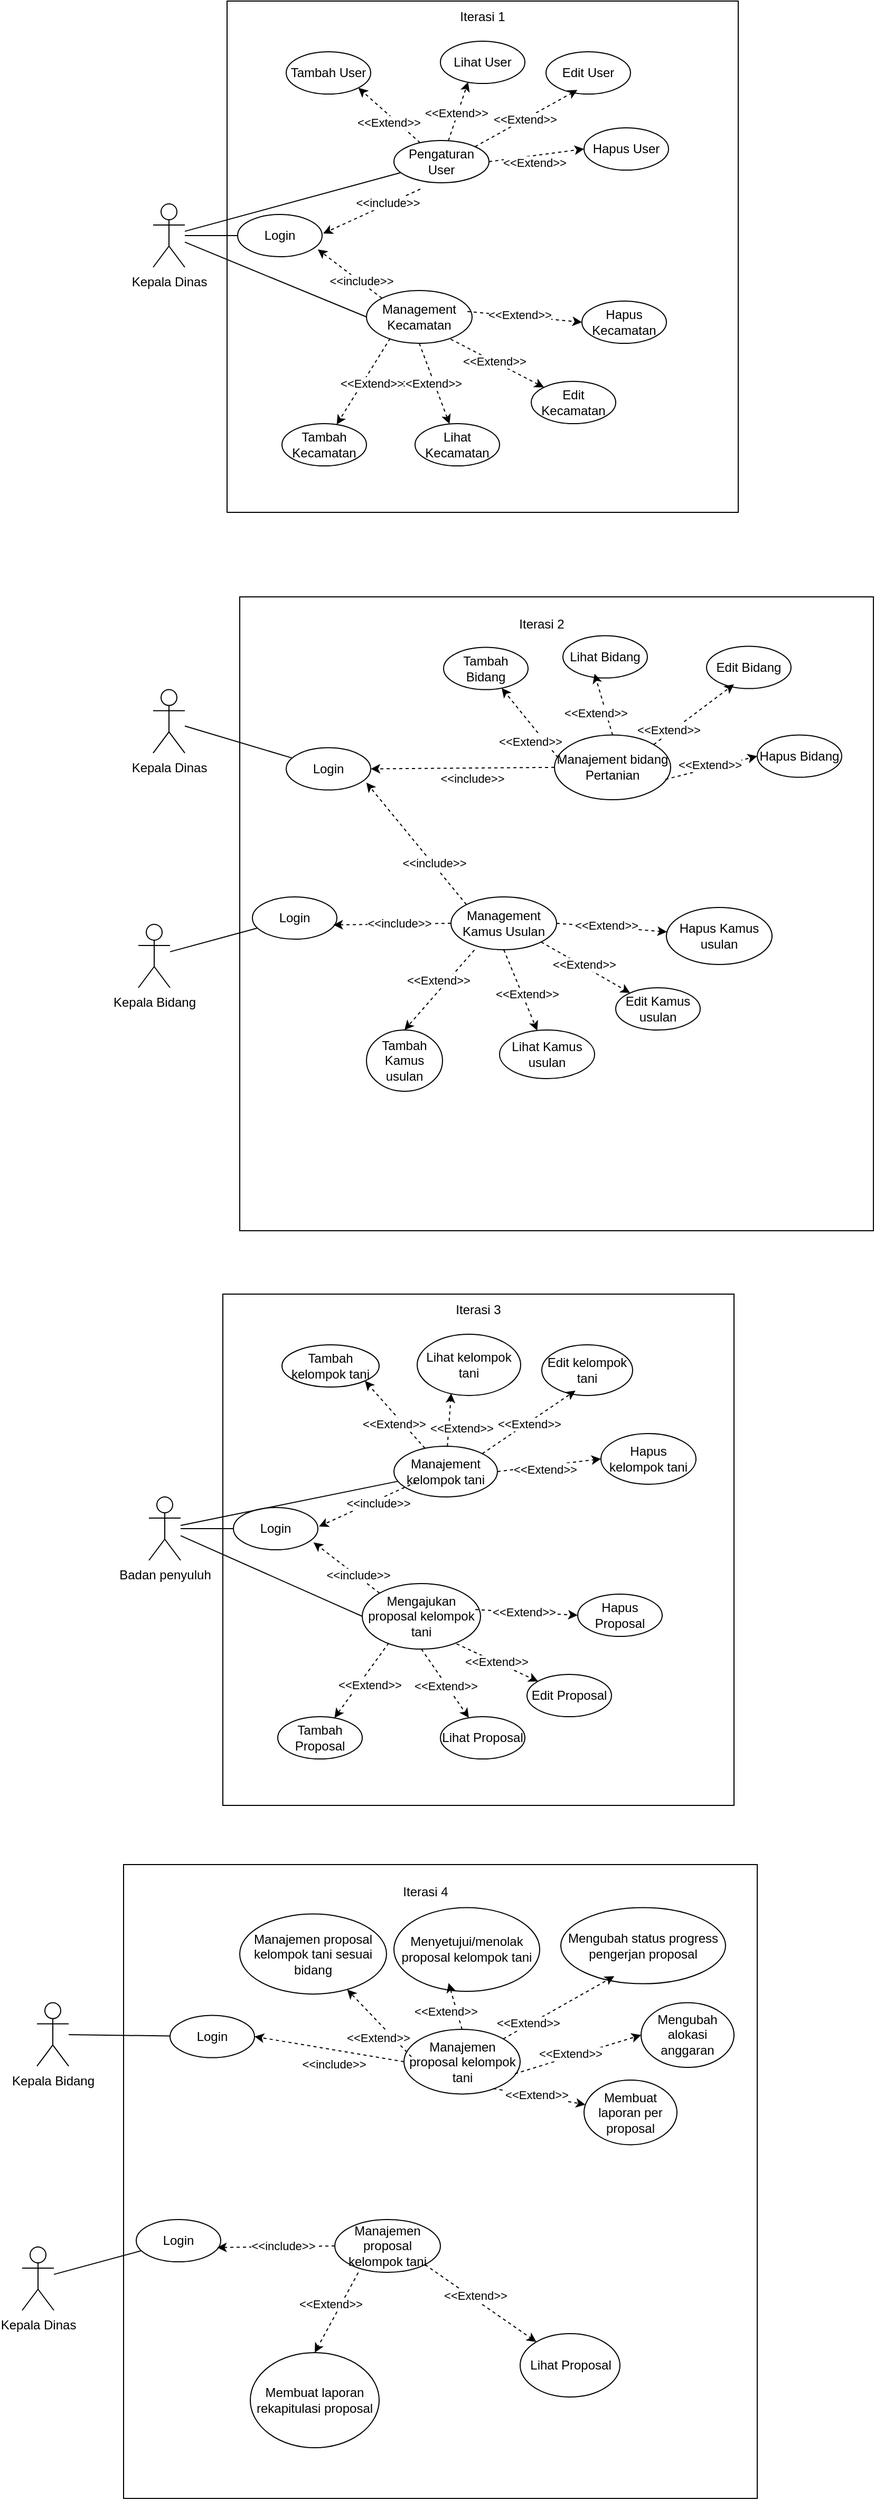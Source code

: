 <mxfile version="21.0.6" type="device"><diagram name="Page-1" id="YMLy_OdLXaZ6n__--rUv"><mxGraphModel dx="2497" dy="1767" grid="1" gridSize="12" guides="1" tooltips="1" connect="1" arrows="1" fold="1" page="0" pageScale="1" pageWidth="850" pageHeight="1100" math="0" shadow="0"><root><mxCell id="0"/><mxCell id="1" parent="0"/><mxCell id="N5Y1zyi54b3f4k9FTgib-1" value="Kepala Dinas" style="shape=umlActor;verticalLabelPosition=bottom;verticalAlign=top;html=1;outlineConnect=0;" parent="1" vertex="1"><mxGeometry x="110" y="180" width="30" height="60" as="geometry"/></mxCell><mxCell id="N5Y1zyi54b3f4k9FTgib-2" value="" style="whiteSpace=wrap;html=1;aspect=fixed;" parent="1" vertex="1"><mxGeometry x="180" y="-12" width="484" height="484" as="geometry"/></mxCell><mxCell id="N5Y1zyi54b3f4k9FTgib-3" value="Login" style="ellipse;whiteSpace=wrap;html=1;" parent="1" vertex="1"><mxGeometry x="190" y="190" width="80" height="40" as="geometry"/></mxCell><mxCell id="N5Y1zyi54b3f4k9FTgib-4" value="Pengaturan User" style="ellipse;whiteSpace=wrap;html=1;" parent="1" vertex="1"><mxGeometry x="338" y="120" width="90" height="40" as="geometry"/></mxCell><mxCell id="N5Y1zyi54b3f4k9FTgib-5" value="Management Kecamatan" style="ellipse;whiteSpace=wrap;html=1;" parent="1" vertex="1"><mxGeometry x="312" y="262" width="100" height="50" as="geometry"/></mxCell><mxCell id="N5Y1zyi54b3f4k9FTgib-6" value="Tambah User" style="ellipse;whiteSpace=wrap;html=1;" parent="1" vertex="1"><mxGeometry x="236" y="36" width="80" height="40" as="geometry"/></mxCell><mxCell id="N5Y1zyi54b3f4k9FTgib-7" value="Lihat User" style="ellipse;whiteSpace=wrap;html=1;" parent="1" vertex="1"><mxGeometry x="382" y="26" width="80" height="40" as="geometry"/></mxCell><mxCell id="N5Y1zyi54b3f4k9FTgib-8" value="Edit User" style="ellipse;whiteSpace=wrap;html=1;" parent="1" vertex="1"><mxGeometry x="482" y="36" width="80" height="40" as="geometry"/></mxCell><mxCell id="N5Y1zyi54b3f4k9FTgib-9" value="Hapus User" style="ellipse;whiteSpace=wrap;html=1;" parent="1" vertex="1"><mxGeometry x="518" y="108" width="80" height="40" as="geometry"/></mxCell><mxCell id="N5Y1zyi54b3f4k9FTgib-10" value="Tambah Kecamatan" style="ellipse;whiteSpace=wrap;html=1;" parent="1" vertex="1"><mxGeometry x="232" y="388" width="80" height="40" as="geometry"/></mxCell><mxCell id="N5Y1zyi54b3f4k9FTgib-11" value="Lihat Kecamatan" style="ellipse;whiteSpace=wrap;html=1;" parent="1" vertex="1"><mxGeometry x="358" y="388" width="80" height="40" as="geometry"/></mxCell><mxCell id="N5Y1zyi54b3f4k9FTgib-12" value="Edit Kecamatan" style="ellipse;whiteSpace=wrap;html=1;" parent="1" vertex="1"><mxGeometry x="468" y="348" width="80" height="40" as="geometry"/></mxCell><mxCell id="N5Y1zyi54b3f4k9FTgib-13" value="Hapus Kecamatan" style="ellipse;whiteSpace=wrap;html=1;" parent="1" vertex="1"><mxGeometry x="516" y="272" width="80" height="40" as="geometry"/></mxCell><mxCell id="N5Y1zyi54b3f4k9FTgib-16" value="" style="endArrow=none;html=1;rounded=0;" parent="1" source="N5Y1zyi54b3f4k9FTgib-1" target="N5Y1zyi54b3f4k9FTgib-3" edge="1"><mxGeometry width="50" height="50" relative="1" as="geometry"><mxPoint x="290" y="300" as="sourcePoint"/><mxPoint x="340" y="250" as="targetPoint"/></mxGeometry></mxCell><mxCell id="N5Y1zyi54b3f4k9FTgib-17" value="" style="endArrow=classic;dashed=1;html=1;strokeWidth=1;rounded=0;endFill=1;entryX=0.948;entryY=0.825;entryDx=0;entryDy=0;entryPerimeter=0;exitX=0;exitY=0;exitDx=0;exitDy=0;" parent="1" source="N5Y1zyi54b3f4k9FTgib-5" target="N5Y1zyi54b3f4k9FTgib-3" edge="1"><mxGeometry width="50" height="50" relative="1" as="geometry"><mxPoint x="690" y="150" as="sourcePoint"/><mxPoint x="740" y="100" as="targetPoint"/></mxGeometry></mxCell><mxCell id="N5Y1zyi54b3f4k9FTgib-30" value="&amp;lt;&amp;lt;include&amp;gt;&amp;gt;" style="edgeLabel;html=1;align=center;verticalAlign=middle;resizable=0;points=[];" parent="N5Y1zyi54b3f4k9FTgib-17" vertex="1" connectable="0"><mxGeometry x="-0.331" y="-1" relative="1" as="geometry"><mxPoint as="offset"/></mxGeometry></mxCell><mxCell id="N5Y1zyi54b3f4k9FTgib-34" value="" style="endArrow=classic;dashed=1;html=1;strokeWidth=1;rounded=0;endFill=1;exitX=0;exitY=1;exitDx=0;exitDy=0;" parent="1" edge="1"><mxGeometry width="50" height="50" relative="1" as="geometry"><mxPoint x="363" y="166" as="sourcePoint"/><mxPoint x="271" y="208" as="targetPoint"/></mxGeometry></mxCell><mxCell id="N5Y1zyi54b3f4k9FTgib-35" value="&amp;lt;&amp;lt;include&amp;gt;&amp;gt;" style="edgeLabel;html=1;align=center;verticalAlign=middle;resizable=0;points=[];" parent="N5Y1zyi54b3f4k9FTgib-34" vertex="1" connectable="0"><mxGeometry x="-0.331" y="-1" relative="1" as="geometry"><mxPoint as="offset"/></mxGeometry></mxCell><mxCell id="N5Y1zyi54b3f4k9FTgib-38" value="" style="endArrow=classic;dashed=1;html=1;strokeWidth=1;rounded=0;endFill=1;entryX=0;entryY=0.5;entryDx=0;entryDy=0;exitX=0.956;exitY=0.397;exitDx=0;exitDy=0;exitPerimeter=0;" parent="1" source="N5Y1zyi54b3f4k9FTgib-5" target="N5Y1zyi54b3f4k9FTgib-13" edge="1"><mxGeometry width="50" height="50" relative="1" as="geometry"><mxPoint x="516" y="291" as="sourcePoint"/><mxPoint x="612" y="234" as="targetPoint"/></mxGeometry></mxCell><mxCell id="N5Y1zyi54b3f4k9FTgib-39" value="&amp;lt;&amp;lt;Extend&amp;gt;&amp;gt;" style="edgeLabel;html=1;align=center;verticalAlign=middle;resizable=0;points=[];" parent="N5Y1zyi54b3f4k9FTgib-38" vertex="1" connectable="0"><mxGeometry x="-0.331" y="-1" relative="1" as="geometry"><mxPoint x="13" y="-1" as="offset"/></mxGeometry></mxCell><mxCell id="N5Y1zyi54b3f4k9FTgib-40" value="" style="endArrow=classic;dashed=1;html=1;strokeWidth=1;rounded=0;endFill=1;exitX=0.797;exitY=0.921;exitDx=0;exitDy=0;exitPerimeter=0;" parent="1" source="N5Y1zyi54b3f4k9FTgib-5" target="N5Y1zyi54b3f4k9FTgib-12" edge="1"><mxGeometry width="50" height="50" relative="1" as="geometry"><mxPoint x="480" y="348" as="sourcePoint"/><mxPoint x="424" y="299" as="targetPoint"/></mxGeometry></mxCell><mxCell id="N5Y1zyi54b3f4k9FTgib-41" value="&amp;lt;&amp;lt;Extend&amp;gt;&amp;gt;" style="edgeLabel;html=1;align=center;verticalAlign=middle;resizable=0;points=[];" parent="N5Y1zyi54b3f4k9FTgib-40" vertex="1" connectable="0"><mxGeometry x="-0.331" y="-1" relative="1" as="geometry"><mxPoint x="12" y="4" as="offset"/></mxGeometry></mxCell><mxCell id="N5Y1zyi54b3f4k9FTgib-42" value="" style="endArrow=classic;dashed=1;html=1;strokeWidth=1;rounded=0;endFill=1;exitX=0.5;exitY=1;exitDx=0;exitDy=0;" parent="1" source="N5Y1zyi54b3f4k9FTgib-5" target="N5Y1zyi54b3f4k9FTgib-11" edge="1"><mxGeometry width="50" height="50" relative="1" as="geometry"><mxPoint x="511" y="364" as="sourcePoint"/><mxPoint x="391" y="323" as="targetPoint"/></mxGeometry></mxCell><mxCell id="N5Y1zyi54b3f4k9FTgib-43" value="&amp;lt;&amp;lt;Extend&amp;gt;&amp;gt;" style="edgeLabel;html=1;align=center;verticalAlign=middle;resizable=0;points=[];" parent="N5Y1zyi54b3f4k9FTgib-42" vertex="1" connectable="0"><mxGeometry x="-0.331" y="-1" relative="1" as="geometry"><mxPoint x="1" y="12" as="offset"/></mxGeometry></mxCell><mxCell id="N5Y1zyi54b3f4k9FTgib-44" value="" style="endArrow=classic;dashed=1;html=1;strokeWidth=1;rounded=0;endFill=1;exitX=0.224;exitY=0.907;exitDx=0;exitDy=0;exitPerimeter=0;" parent="1" source="N5Y1zyi54b3f4k9FTgib-5" target="N5Y1zyi54b3f4k9FTgib-10" edge="1"><mxGeometry width="50" height="50" relative="1" as="geometry"><mxPoint x="288" y="396" as="sourcePoint"/><mxPoint x="374" y="324" as="targetPoint"/></mxGeometry></mxCell><mxCell id="N5Y1zyi54b3f4k9FTgib-45" value="&amp;lt;&amp;lt;Extend&amp;gt;&amp;gt;" style="edgeLabel;html=1;align=center;verticalAlign=middle;resizable=0;points=[];" parent="N5Y1zyi54b3f4k9FTgib-44" vertex="1" connectable="0"><mxGeometry x="-0.331" y="-1" relative="1" as="geometry"><mxPoint y="16" as="offset"/></mxGeometry></mxCell><mxCell id="N5Y1zyi54b3f4k9FTgib-46" value="" style="endArrow=classic;dashed=1;html=1;strokeWidth=1;rounded=0;endFill=1;entryX=1;entryY=1;entryDx=0;entryDy=0;" parent="1" source="N5Y1zyi54b3f4k9FTgib-4" target="N5Y1zyi54b3f4k9FTgib-6" edge="1"><mxGeometry width="50" height="50" relative="1" as="geometry"><mxPoint x="316.284" y="82.142" as="sourcePoint"/><mxPoint x="347.24" y="132.695" as="targetPoint"/></mxGeometry></mxCell><mxCell id="N5Y1zyi54b3f4k9FTgib-47" value="&amp;lt;&amp;lt;Extend&amp;gt;&amp;gt;" style="edgeLabel;html=1;align=center;verticalAlign=middle;resizable=0;points=[];" parent="N5Y1zyi54b3f4k9FTgib-46" vertex="1" connectable="0"><mxGeometry x="-0.331" y="-1" relative="1" as="geometry"><mxPoint x="-11" y="-1" as="offset"/></mxGeometry></mxCell><mxCell id="N5Y1zyi54b3f4k9FTgib-48" value="" style="endArrow=classic;dashed=1;html=1;strokeWidth=1;rounded=0;endFill=1;entryX=0.328;entryY=0.965;entryDx=0;entryDy=0;entryPerimeter=0;" parent="1" source="N5Y1zyi54b3f4k9FTgib-4" target="N5Y1zyi54b3f4k9FTgib-7" edge="1"><mxGeometry width="50" height="50" relative="1" as="geometry"><mxPoint x="352" y="82" as="sourcePoint"/><mxPoint x="384" y="120" as="targetPoint"/></mxGeometry></mxCell><mxCell id="N5Y1zyi54b3f4k9FTgib-49" value="&amp;lt;&amp;lt;Extend&amp;gt;&amp;gt;" style="edgeLabel;html=1;align=center;verticalAlign=middle;resizable=0;points=[];" parent="N5Y1zyi54b3f4k9FTgib-48" vertex="1" connectable="0"><mxGeometry x="-0.331" y="-1" relative="1" as="geometry"><mxPoint y="-8" as="offset"/></mxGeometry></mxCell><mxCell id="N5Y1zyi54b3f4k9FTgib-50" value="" style="endArrow=classic;dashed=1;html=1;strokeWidth=1;rounded=0;endFill=1;exitX=1;exitY=0;exitDx=0;exitDy=0;entryX=0.371;entryY=0.904;entryDx=0;entryDy=0;entryPerimeter=0;" parent="1" source="N5Y1zyi54b3f4k9FTgib-4" target="N5Y1zyi54b3f4k9FTgib-8" edge="1"><mxGeometry width="50" height="50" relative="1" as="geometry"><mxPoint x="425" y="79" as="sourcePoint"/><mxPoint x="396" y="132" as="targetPoint"/></mxGeometry></mxCell><mxCell id="N5Y1zyi54b3f4k9FTgib-51" value="&amp;lt;&amp;lt;Extend&amp;gt;&amp;gt;" style="edgeLabel;html=1;align=center;verticalAlign=middle;resizable=0;points=[];" parent="N5Y1zyi54b3f4k9FTgib-50" vertex="1" connectable="0"><mxGeometry x="-0.331" y="-1" relative="1" as="geometry"><mxPoint x="14" y="-9" as="offset"/></mxGeometry></mxCell><mxCell id="N5Y1zyi54b3f4k9FTgib-52" value="" style="endArrow=classic;dashed=1;html=1;strokeWidth=1;rounded=0;endFill=1;entryX=0;entryY=0.5;entryDx=0;entryDy=0;exitX=1;exitY=0.5;exitDx=0;exitDy=0;" parent="1" source="N5Y1zyi54b3f4k9FTgib-4" target="N5Y1zyi54b3f4k9FTgib-9" edge="1"><mxGeometry width="50" height="50" relative="1" as="geometry"><mxPoint x="510" y="84" as="sourcePoint"/><mxPoint x="427" y="138" as="targetPoint"/></mxGeometry></mxCell><mxCell id="N5Y1zyi54b3f4k9FTgib-53" value="&amp;lt;&amp;lt;Extend&amp;gt;&amp;gt;" style="edgeLabel;html=1;align=center;verticalAlign=middle;resizable=0;points=[];" parent="N5Y1zyi54b3f4k9FTgib-52" vertex="1" connectable="0"><mxGeometry x="-0.331" y="-1" relative="1" as="geometry"><mxPoint x="12" y="4" as="offset"/></mxGeometry></mxCell><mxCell id="N5Y1zyi54b3f4k9FTgib-54" value="" style="endArrow=none;html=1;rounded=0;" parent="1" source="N5Y1zyi54b3f4k9FTgib-1" target="N5Y1zyi54b3f4k9FTgib-4" edge="1"><mxGeometry width="50" height="50" relative="1" as="geometry"><mxPoint x="144" y="216" as="sourcePoint"/><mxPoint x="202" y="222" as="targetPoint"/></mxGeometry></mxCell><mxCell id="N5Y1zyi54b3f4k9FTgib-55" value="" style="endArrow=none;html=1;rounded=0;entryX=0;entryY=0.5;entryDx=0;entryDy=0;" parent="1" source="N5Y1zyi54b3f4k9FTgib-1" target="N5Y1zyi54b3f4k9FTgib-5" edge="1"><mxGeometry width="50" height="50" relative="1" as="geometry"><mxPoint x="152" y="218" as="sourcePoint"/><mxPoint x="357" y="162" as="targetPoint"/></mxGeometry></mxCell><mxCell id="N5Y1zyi54b3f4k9FTgib-56" value="Iterasi 1" style="text;html=1;strokeColor=none;fillColor=none;align=center;verticalAlign=middle;whiteSpace=wrap;rounded=0;" parent="1" vertex="1"><mxGeometry x="392" y="-12" width="60" height="30" as="geometry"/></mxCell><mxCell id="N5Y1zyi54b3f4k9FTgib-57" value="Kepala Dinas" style="shape=umlActor;verticalLabelPosition=bottom;verticalAlign=top;html=1;outlineConnect=0;" parent="1" vertex="1"><mxGeometry x="110" y="639.79" width="30" height="60" as="geometry"/></mxCell><mxCell id="N5Y1zyi54b3f4k9FTgib-58" value="" style="whiteSpace=wrap;html=1;aspect=fixed;" parent="1" vertex="1"><mxGeometry x="192" y="552" width="600" height="600" as="geometry"/></mxCell><mxCell id="N5Y1zyi54b3f4k9FTgib-59" value="Login" style="ellipse;whiteSpace=wrap;html=1;" parent="1" vertex="1"><mxGeometry x="236" y="694.79" width="80" height="40" as="geometry"/></mxCell><mxCell id="N5Y1zyi54b3f4k9FTgib-60" value="Manajement bidang Pertanian" style="ellipse;whiteSpace=wrap;html=1;" parent="1" vertex="1"><mxGeometry x="490" y="682.79" width="110" height="61.21" as="geometry"/></mxCell><mxCell id="N5Y1zyi54b3f4k9FTgib-61" value="Management Kamus Usulan" style="ellipse;whiteSpace=wrap;html=1;" parent="1" vertex="1"><mxGeometry x="392" y="836" width="100" height="50" as="geometry"/></mxCell><mxCell id="N5Y1zyi54b3f4k9FTgib-62" value="Tambah Bidang" style="ellipse;whiteSpace=wrap;html=1;" parent="1" vertex="1"><mxGeometry x="385" y="599.79" width="80" height="40" as="geometry"/></mxCell><mxCell id="N5Y1zyi54b3f4k9FTgib-63" value="Lihat Bidang" style="ellipse;whiteSpace=wrap;html=1;" parent="1" vertex="1"><mxGeometry x="498" y="588.79" width="80" height="40" as="geometry"/></mxCell><mxCell id="N5Y1zyi54b3f4k9FTgib-64" value="Edit Bidang" style="ellipse;whiteSpace=wrap;html=1;" parent="1" vertex="1"><mxGeometry x="634" y="598.79" width="80" height="40" as="geometry"/></mxCell><mxCell id="N5Y1zyi54b3f4k9FTgib-65" value="Hapus Bidang" style="ellipse;whiteSpace=wrap;html=1;" parent="1" vertex="1"><mxGeometry x="682" y="682.79" width="80" height="40" as="geometry"/></mxCell><mxCell id="N5Y1zyi54b3f4k9FTgib-66" value="Tambah Kamus usulan" style="ellipse;whiteSpace=wrap;html=1;" parent="1" vertex="1"><mxGeometry x="312" y="962" width="72" height="58" as="geometry"/></mxCell><mxCell id="N5Y1zyi54b3f4k9FTgib-67" value="Lihat Kamus usulan" style="ellipse;whiteSpace=wrap;html=1;" parent="1" vertex="1"><mxGeometry x="438" y="962" width="90" height="46" as="geometry"/></mxCell><mxCell id="N5Y1zyi54b3f4k9FTgib-68" value="Edit Kamus usulan" style="ellipse;whiteSpace=wrap;html=1;" parent="1" vertex="1"><mxGeometry x="548" y="922" width="80" height="40" as="geometry"/></mxCell><mxCell id="N5Y1zyi54b3f4k9FTgib-69" value="Hapus Kamus usulan" style="ellipse;whiteSpace=wrap;html=1;" parent="1" vertex="1"><mxGeometry x="596" y="846" width="100" height="54" as="geometry"/></mxCell><mxCell id="N5Y1zyi54b3f4k9FTgib-70" value="" style="endArrow=none;html=1;rounded=0;" parent="1" source="N5Y1zyi54b3f4k9FTgib-57" target="N5Y1zyi54b3f4k9FTgib-59" edge="1"><mxGeometry width="50" height="50" relative="1" as="geometry"><mxPoint x="302" y="864" as="sourcePoint"/><mxPoint x="352" y="814" as="targetPoint"/></mxGeometry></mxCell><mxCell id="N5Y1zyi54b3f4k9FTgib-71" value="" style="endArrow=classic;dashed=1;html=1;strokeWidth=1;rounded=0;endFill=1;entryX=0.948;entryY=0.825;entryDx=0;entryDy=0;entryPerimeter=0;exitX=0;exitY=0;exitDx=0;exitDy=0;" parent="1" source="N5Y1zyi54b3f4k9FTgib-61" target="N5Y1zyi54b3f4k9FTgib-59" edge="1"><mxGeometry width="50" height="50" relative="1" as="geometry"><mxPoint x="702" y="714" as="sourcePoint"/><mxPoint x="752" y="664" as="targetPoint"/></mxGeometry></mxCell><mxCell id="N5Y1zyi54b3f4k9FTgib-72" value="&amp;lt;&amp;lt;include&amp;gt;&amp;gt;" style="edgeLabel;html=1;align=center;verticalAlign=middle;resizable=0;points=[];" parent="N5Y1zyi54b3f4k9FTgib-71" vertex="1" connectable="0"><mxGeometry x="-0.331" y="-1" relative="1" as="geometry"><mxPoint as="offset"/></mxGeometry></mxCell><mxCell id="N5Y1zyi54b3f4k9FTgib-73" value="" style="endArrow=classic;dashed=1;html=1;strokeWidth=1;rounded=0;endFill=1;exitX=0;exitY=0.5;exitDx=0;exitDy=0;entryX=1;entryY=0.5;entryDx=0;entryDy=0;" parent="1" source="N5Y1zyi54b3f4k9FTgib-60" target="N5Y1zyi54b3f4k9FTgib-59" edge="1"><mxGeometry width="50" height="50" relative="1" as="geometry"><mxPoint x="375" y="730" as="sourcePoint"/><mxPoint x="283" y="772" as="targetPoint"/></mxGeometry></mxCell><mxCell id="N5Y1zyi54b3f4k9FTgib-74" value="&amp;lt;&amp;lt;include&amp;gt;&amp;gt;" style="edgeLabel;html=1;align=center;verticalAlign=middle;resizable=0;points=[];" parent="N5Y1zyi54b3f4k9FTgib-73" vertex="1" connectable="0"><mxGeometry x="-0.331" y="-1" relative="1" as="geometry"><mxPoint x="-20" y="11" as="offset"/></mxGeometry></mxCell><mxCell id="N5Y1zyi54b3f4k9FTgib-75" value="" style="endArrow=classic;dashed=1;html=1;strokeWidth=1;rounded=0;endFill=1;exitX=1;exitY=0.5;exitDx=0;exitDy=0;" parent="1" source="N5Y1zyi54b3f4k9FTgib-61" target="N5Y1zyi54b3f4k9FTgib-69" edge="1"><mxGeometry width="50" height="50" relative="1" as="geometry"><mxPoint x="596" y="865" as="sourcePoint"/><mxPoint x="692" y="808" as="targetPoint"/></mxGeometry></mxCell><mxCell id="N5Y1zyi54b3f4k9FTgib-76" value="&amp;lt;&amp;lt;Extend&amp;gt;&amp;gt;" style="edgeLabel;html=1;align=center;verticalAlign=middle;resizable=0;points=[];" parent="N5Y1zyi54b3f4k9FTgib-75" vertex="1" connectable="0"><mxGeometry x="-0.331" y="-1" relative="1" as="geometry"><mxPoint x="12" y="-2" as="offset"/></mxGeometry></mxCell><mxCell id="N5Y1zyi54b3f4k9FTgib-77" value="" style="endArrow=classic;dashed=1;html=1;strokeWidth=1;rounded=0;endFill=1;exitX=1;exitY=1;exitDx=0;exitDy=0;" parent="1" source="N5Y1zyi54b3f4k9FTgib-61" target="N5Y1zyi54b3f4k9FTgib-68" edge="1"><mxGeometry width="50" height="50" relative="1" as="geometry"><mxPoint x="560" y="922" as="sourcePoint"/><mxPoint x="504" y="873" as="targetPoint"/></mxGeometry></mxCell><mxCell id="N5Y1zyi54b3f4k9FTgib-78" value="&amp;lt;&amp;lt;Extend&amp;gt;&amp;gt;" style="edgeLabel;html=1;align=center;verticalAlign=middle;resizable=0;points=[];" parent="N5Y1zyi54b3f4k9FTgib-77" vertex="1" connectable="0"><mxGeometry x="-0.331" y="-1" relative="1" as="geometry"><mxPoint x="13" y="4" as="offset"/></mxGeometry></mxCell><mxCell id="N5Y1zyi54b3f4k9FTgib-79" value="" style="endArrow=classic;dashed=1;html=1;strokeWidth=1;rounded=0;endFill=1;exitX=0.5;exitY=1;exitDx=0;exitDy=0;" parent="1" source="N5Y1zyi54b3f4k9FTgib-61" target="N5Y1zyi54b3f4k9FTgib-67" edge="1"><mxGeometry width="50" height="50" relative="1" as="geometry"><mxPoint x="591" y="938" as="sourcePoint"/><mxPoint x="471" y="897" as="targetPoint"/></mxGeometry></mxCell><mxCell id="N5Y1zyi54b3f4k9FTgib-80" value="&amp;lt;&amp;lt;Extend&amp;gt;&amp;gt;" style="edgeLabel;html=1;align=center;verticalAlign=middle;resizable=0;points=[];" parent="N5Y1zyi54b3f4k9FTgib-79" vertex="1" connectable="0"><mxGeometry x="-0.331" y="-1" relative="1" as="geometry"><mxPoint x="12" y="16" as="offset"/></mxGeometry></mxCell><mxCell id="N5Y1zyi54b3f4k9FTgib-81" value="" style="endArrow=classic;dashed=1;html=1;strokeWidth=1;rounded=0;endFill=1;entryX=0.5;entryY=0;entryDx=0;entryDy=0;exitX=0.222;exitY=1.006;exitDx=0;exitDy=0;exitPerimeter=0;" parent="1" source="N5Y1zyi54b3f4k9FTgib-61" target="N5Y1zyi54b3f4k9FTgib-66" edge="1"><mxGeometry width="50" height="50" relative="1" as="geometry"><mxPoint x="368" y="970" as="sourcePoint"/><mxPoint x="454" y="898" as="targetPoint"/></mxGeometry></mxCell><mxCell id="N5Y1zyi54b3f4k9FTgib-82" value="&amp;lt;&amp;lt;Extend&amp;gt;&amp;gt;" style="edgeLabel;html=1;align=center;verticalAlign=middle;resizable=0;points=[];" parent="N5Y1zyi54b3f4k9FTgib-81" vertex="1" connectable="0"><mxGeometry x="-0.331" y="-1" relative="1" as="geometry"><mxPoint x="-12" y="4" as="offset"/></mxGeometry></mxCell><mxCell id="N5Y1zyi54b3f4k9FTgib-83" value="" style="endArrow=classic;dashed=1;html=1;strokeWidth=1;rounded=0;endFill=1;exitX=0.064;exitY=0.425;exitDx=0;exitDy=0;exitPerimeter=0;" parent="1" source="N5Y1zyi54b3f4k9FTgib-60" target="N5Y1zyi54b3f4k9FTgib-62" edge="1"><mxGeometry width="50" height="50" relative="1" as="geometry"><mxPoint x="425.6" y="638.99" as="sourcePoint"/><mxPoint x="499.24" y="695.485" as="targetPoint"/></mxGeometry></mxCell><mxCell id="N5Y1zyi54b3f4k9FTgib-84" value="&amp;lt;&amp;lt;Extend&amp;gt;&amp;gt;" style="edgeLabel;html=1;align=center;verticalAlign=middle;resizable=0;points=[];" parent="N5Y1zyi54b3f4k9FTgib-83" vertex="1" connectable="0"><mxGeometry x="-0.331" y="-1" relative="1" as="geometry"><mxPoint x="-12" y="4" as="offset"/></mxGeometry></mxCell><mxCell id="N5Y1zyi54b3f4k9FTgib-85" value="" style="endArrow=classic;dashed=1;html=1;strokeWidth=1;rounded=0;endFill=1;exitX=0.5;exitY=0;exitDx=0;exitDy=0;entryX=0.375;entryY=0.9;entryDx=0;entryDy=0;entryPerimeter=0;" parent="1" source="N5Y1zyi54b3f4k9FTgib-60" target="N5Y1zyi54b3f4k9FTgib-63" edge="1"><mxGeometry width="50" height="50" relative="1" as="geometry"><mxPoint x="504" y="644.79" as="sourcePoint"/><mxPoint x="536" y="683" as="targetPoint"/></mxGeometry></mxCell><mxCell id="N5Y1zyi54b3f4k9FTgib-86" value="&amp;lt;&amp;lt;Extend&amp;gt;&amp;gt;" style="edgeLabel;html=1;align=center;verticalAlign=middle;resizable=0;points=[];" parent="N5Y1zyi54b3f4k9FTgib-85" vertex="1" connectable="0"><mxGeometry x="-0.331" y="-1" relative="1" as="geometry"><mxPoint x="-12" y="-2" as="offset"/></mxGeometry></mxCell><mxCell id="N5Y1zyi54b3f4k9FTgib-87" value="" style="endArrow=classic;dashed=1;html=1;strokeWidth=1;rounded=0;endFill=1;entryX=0.325;entryY=0.9;entryDx=0;entryDy=0;entryPerimeter=0;exitX=1;exitY=0;exitDx=0;exitDy=0;" parent="1" source="N5Y1zyi54b3f4k9FTgib-60" target="N5Y1zyi54b3f4k9FTgib-64" edge="1"><mxGeometry width="50" height="50" relative="1" as="geometry"><mxPoint x="577" y="641.79" as="sourcePoint"/><mxPoint x="548" y="694.79" as="targetPoint"/></mxGeometry></mxCell><mxCell id="N5Y1zyi54b3f4k9FTgib-88" value="&amp;lt;&amp;lt;Extend&amp;gt;&amp;gt;" style="edgeLabel;html=1;align=center;verticalAlign=middle;resizable=0;points=[];" parent="N5Y1zyi54b3f4k9FTgib-87" vertex="1" connectable="0"><mxGeometry x="-0.331" y="-1" relative="1" as="geometry"><mxPoint x="-12" y="4" as="offset"/></mxGeometry></mxCell><mxCell id="N5Y1zyi54b3f4k9FTgib-89" value="" style="endArrow=classic;dashed=1;html=1;strokeWidth=1;rounded=0;endFill=1;entryX=0;entryY=0.5;entryDx=0;entryDy=0;exitX=0.955;exitY=0.686;exitDx=0;exitDy=0;exitPerimeter=0;" parent="1" source="N5Y1zyi54b3f4k9FTgib-60" target="N5Y1zyi54b3f4k9FTgib-65" edge="1"><mxGeometry width="50" height="50" relative="1" as="geometry"><mxPoint x="662" y="646.79" as="sourcePoint"/><mxPoint x="579" y="700.79" as="targetPoint"/></mxGeometry></mxCell><mxCell id="N5Y1zyi54b3f4k9FTgib-90" value="&amp;lt;&amp;lt;Extend&amp;gt;&amp;gt;" style="edgeLabel;html=1;align=center;verticalAlign=middle;resizable=0;points=[];" parent="N5Y1zyi54b3f4k9FTgib-89" vertex="1" connectable="0"><mxGeometry x="-0.331" y="-1" relative="1" as="geometry"><mxPoint x="12" y="-8" as="offset"/></mxGeometry></mxCell><mxCell id="N5Y1zyi54b3f4k9FTgib-93" value="Iterasi 2" style="text;html=1;strokeColor=none;fillColor=none;align=center;verticalAlign=middle;whiteSpace=wrap;rounded=0;" parent="1" vertex="1"><mxGeometry x="448" y="562.79" width="60" height="30" as="geometry"/></mxCell><mxCell id="N5Y1zyi54b3f4k9FTgib-95" value="Kepala Bidang" style="shape=umlActor;verticalLabelPosition=bottom;verticalAlign=top;html=1;outlineConnect=0;" parent="1" vertex="1"><mxGeometry x="96" y="862" width="30" height="60" as="geometry"/></mxCell><mxCell id="N5Y1zyi54b3f4k9FTgib-96" value="Login" style="ellipse;whiteSpace=wrap;html=1;" parent="1" vertex="1"><mxGeometry x="204" y="836" width="80" height="40" as="geometry"/></mxCell><mxCell id="N5Y1zyi54b3f4k9FTgib-98" value="" style="endArrow=none;html=1;rounded=0;" parent="1" source="N5Y1zyi54b3f4k9FTgib-95" target="N5Y1zyi54b3f4k9FTgib-96" edge="1"><mxGeometry width="50" height="50" relative="1" as="geometry"><mxPoint x="152" y="686" as="sourcePoint"/><mxPoint x="254" y="717" as="targetPoint"/></mxGeometry></mxCell><mxCell id="N5Y1zyi54b3f4k9FTgib-99" value="" style="endArrow=classic;dashed=1;html=1;strokeWidth=1;rounded=0;endFill=1;exitX=0;exitY=0.5;exitDx=0;exitDy=0;entryX=0.958;entryY=0.663;entryDx=0;entryDy=0;entryPerimeter=0;" parent="1" source="N5Y1zyi54b3f4k9FTgib-61" target="N5Y1zyi54b3f4k9FTgib-96" edge="1"><mxGeometry width="50" height="50" relative="1" as="geometry"><mxPoint x="419" y="855" as="sourcePoint"/><mxPoint x="324" y="740" as="targetPoint"/></mxGeometry></mxCell><mxCell id="N5Y1zyi54b3f4k9FTgib-100" value="&amp;lt;&amp;lt;include&amp;gt;&amp;gt;" style="edgeLabel;html=1;align=center;verticalAlign=middle;resizable=0;points=[];" parent="N5Y1zyi54b3f4k9FTgib-99" vertex="1" connectable="0"><mxGeometry x="-0.331" y="-1" relative="1" as="geometry"><mxPoint x="-12" as="offset"/></mxGeometry></mxCell><mxCell id="N5Y1zyi54b3f4k9FTgib-101" value="Badan penyuluh" style="shape=umlActor;verticalLabelPosition=bottom;verticalAlign=top;html=1;outlineConnect=0;" parent="1" vertex="1"><mxGeometry x="106" y="1404" width="30" height="60" as="geometry"/></mxCell><mxCell id="N5Y1zyi54b3f4k9FTgib-102" value="" style="whiteSpace=wrap;html=1;aspect=fixed;" parent="1" vertex="1"><mxGeometry x="176" y="1212" width="484" height="484" as="geometry"/></mxCell><mxCell id="N5Y1zyi54b3f4k9FTgib-103" value="Login" style="ellipse;whiteSpace=wrap;html=1;" parent="1" vertex="1"><mxGeometry x="186" y="1414" width="80" height="40" as="geometry"/></mxCell><mxCell id="N5Y1zyi54b3f4k9FTgib-104" value="Manajement kelompok tani" style="ellipse;whiteSpace=wrap;html=1;" parent="1" vertex="1"><mxGeometry x="338" y="1356" width="98" height="48" as="geometry"/></mxCell><mxCell id="N5Y1zyi54b3f4k9FTgib-105" value="Mengajukan proposal kelompok tani" style="ellipse;whiteSpace=wrap;html=1;" parent="1" vertex="1"><mxGeometry x="308" y="1486" width="112" height="62" as="geometry"/></mxCell><mxCell id="N5Y1zyi54b3f4k9FTgib-106" value="Tambah kelompok tani" style="ellipse;whiteSpace=wrap;html=1;" parent="1" vertex="1"><mxGeometry x="232" y="1260" width="92" height="40" as="geometry"/></mxCell><mxCell id="N5Y1zyi54b3f4k9FTgib-107" value="Lihat kelompok tani" style="ellipse;whiteSpace=wrap;html=1;" parent="1" vertex="1"><mxGeometry x="360" y="1250" width="98" height="58" as="geometry"/></mxCell><mxCell id="N5Y1zyi54b3f4k9FTgib-108" value="Edit kelompok tani" style="ellipse;whiteSpace=wrap;html=1;" parent="1" vertex="1"><mxGeometry x="478" y="1260" width="86" height="48" as="geometry"/></mxCell><mxCell id="N5Y1zyi54b3f4k9FTgib-109" value="Hapus kelompok tani" style="ellipse;whiteSpace=wrap;html=1;" parent="1" vertex="1"><mxGeometry x="534" y="1344" width="90" height="48" as="geometry"/></mxCell><mxCell id="N5Y1zyi54b3f4k9FTgib-110" value="Tambah Proposal" style="ellipse;whiteSpace=wrap;html=1;" parent="1" vertex="1"><mxGeometry x="228" y="1612" width="80" height="40" as="geometry"/></mxCell><mxCell id="N5Y1zyi54b3f4k9FTgib-111" value="Lihat Proposal" style="ellipse;whiteSpace=wrap;html=1;" parent="1" vertex="1"><mxGeometry x="382" y="1612" width="80" height="40" as="geometry"/></mxCell><mxCell id="N5Y1zyi54b3f4k9FTgib-112" value="Edit Proposal" style="ellipse;whiteSpace=wrap;html=1;" parent="1" vertex="1"><mxGeometry x="464" y="1572" width="80" height="40" as="geometry"/></mxCell><mxCell id="N5Y1zyi54b3f4k9FTgib-113" value="Hapus Proposal" style="ellipse;whiteSpace=wrap;html=1;" parent="1" vertex="1"><mxGeometry x="512" y="1496" width="80" height="40" as="geometry"/></mxCell><mxCell id="N5Y1zyi54b3f4k9FTgib-114" value="" style="endArrow=none;html=1;rounded=0;" parent="1" source="N5Y1zyi54b3f4k9FTgib-101" target="N5Y1zyi54b3f4k9FTgib-103" edge="1"><mxGeometry width="50" height="50" relative="1" as="geometry"><mxPoint x="286" y="1524" as="sourcePoint"/><mxPoint x="336" y="1474" as="targetPoint"/></mxGeometry></mxCell><mxCell id="N5Y1zyi54b3f4k9FTgib-115" value="" style="endArrow=classic;dashed=1;html=1;strokeWidth=1;rounded=0;endFill=1;entryX=0.948;entryY=0.825;entryDx=0;entryDy=0;entryPerimeter=0;exitX=0;exitY=0;exitDx=0;exitDy=0;" parent="1" source="N5Y1zyi54b3f4k9FTgib-105" target="N5Y1zyi54b3f4k9FTgib-103" edge="1"><mxGeometry width="50" height="50" relative="1" as="geometry"><mxPoint x="686" y="1374" as="sourcePoint"/><mxPoint x="736" y="1324" as="targetPoint"/></mxGeometry></mxCell><mxCell id="N5Y1zyi54b3f4k9FTgib-116" value="&amp;lt;&amp;lt;include&amp;gt;&amp;gt;" style="edgeLabel;html=1;align=center;verticalAlign=middle;resizable=0;points=[];" parent="N5Y1zyi54b3f4k9FTgib-115" vertex="1" connectable="0"><mxGeometry x="-0.331" y="-1" relative="1" as="geometry"><mxPoint as="offset"/></mxGeometry></mxCell><mxCell id="N5Y1zyi54b3f4k9FTgib-117" value="" style="endArrow=classic;dashed=1;html=1;strokeWidth=1;rounded=0;endFill=1;exitX=0;exitY=1;exitDx=0;exitDy=0;" parent="1" edge="1"><mxGeometry width="50" height="50" relative="1" as="geometry"><mxPoint x="359" y="1390" as="sourcePoint"/><mxPoint x="267" y="1432" as="targetPoint"/></mxGeometry></mxCell><mxCell id="N5Y1zyi54b3f4k9FTgib-118" value="&amp;lt;&amp;lt;include&amp;gt;&amp;gt;" style="edgeLabel;html=1;align=center;verticalAlign=middle;resizable=0;points=[];" parent="N5Y1zyi54b3f4k9FTgib-117" vertex="1" connectable="0"><mxGeometry x="-0.331" y="-1" relative="1" as="geometry"><mxPoint x="-5" y="7" as="offset"/></mxGeometry></mxCell><mxCell id="N5Y1zyi54b3f4k9FTgib-119" value="" style="endArrow=classic;dashed=1;html=1;strokeWidth=1;rounded=0;endFill=1;entryX=0;entryY=0.5;entryDx=0;entryDy=0;exitX=0.956;exitY=0.397;exitDx=0;exitDy=0;exitPerimeter=0;" parent="1" source="N5Y1zyi54b3f4k9FTgib-105" target="N5Y1zyi54b3f4k9FTgib-113" edge="1"><mxGeometry width="50" height="50" relative="1" as="geometry"><mxPoint x="512" y="1515" as="sourcePoint"/><mxPoint x="608" y="1458" as="targetPoint"/></mxGeometry></mxCell><mxCell id="N5Y1zyi54b3f4k9FTgib-120" value="&amp;lt;&amp;lt;Extend&amp;gt;&amp;gt;" style="edgeLabel;html=1;align=center;verticalAlign=middle;resizable=0;points=[];" parent="N5Y1zyi54b3f4k9FTgib-119" vertex="1" connectable="0"><mxGeometry x="-0.331" y="-1" relative="1" as="geometry"><mxPoint x="13" y="-1" as="offset"/></mxGeometry></mxCell><mxCell id="N5Y1zyi54b3f4k9FTgib-121" value="" style="endArrow=classic;dashed=1;html=1;strokeWidth=1;rounded=0;endFill=1;exitX=0.797;exitY=0.921;exitDx=0;exitDy=0;exitPerimeter=0;" parent="1" source="N5Y1zyi54b3f4k9FTgib-105" target="N5Y1zyi54b3f4k9FTgib-112" edge="1"><mxGeometry width="50" height="50" relative="1" as="geometry"><mxPoint x="476" y="1572" as="sourcePoint"/><mxPoint x="420" y="1523" as="targetPoint"/></mxGeometry></mxCell><mxCell id="N5Y1zyi54b3f4k9FTgib-122" value="&amp;lt;&amp;lt;Extend&amp;gt;&amp;gt;" style="edgeLabel;html=1;align=center;verticalAlign=middle;resizable=0;points=[];" parent="N5Y1zyi54b3f4k9FTgib-121" vertex="1" connectable="0"><mxGeometry x="-0.331" y="-1" relative="1" as="geometry"><mxPoint x="12" y="4" as="offset"/></mxGeometry></mxCell><mxCell id="N5Y1zyi54b3f4k9FTgib-123" value="" style="endArrow=classic;dashed=1;html=1;strokeWidth=1;rounded=0;endFill=1;exitX=0.5;exitY=1;exitDx=0;exitDy=0;" parent="1" source="N5Y1zyi54b3f4k9FTgib-105" target="N5Y1zyi54b3f4k9FTgib-111" edge="1"><mxGeometry width="50" height="50" relative="1" as="geometry"><mxPoint x="507" y="1588" as="sourcePoint"/><mxPoint x="387" y="1547" as="targetPoint"/></mxGeometry></mxCell><mxCell id="N5Y1zyi54b3f4k9FTgib-124" value="&amp;lt;&amp;lt;Extend&amp;gt;&amp;gt;" style="edgeLabel;html=1;align=center;verticalAlign=middle;resizable=0;points=[];" parent="N5Y1zyi54b3f4k9FTgib-123" vertex="1" connectable="0"><mxGeometry x="-0.331" y="-1" relative="1" as="geometry"><mxPoint x="9" y="12" as="offset"/></mxGeometry></mxCell><mxCell id="N5Y1zyi54b3f4k9FTgib-125" value="" style="endArrow=classic;dashed=1;html=1;strokeWidth=1;rounded=0;endFill=1;exitX=0.224;exitY=0.907;exitDx=0;exitDy=0;exitPerimeter=0;" parent="1" source="N5Y1zyi54b3f4k9FTgib-105" target="N5Y1zyi54b3f4k9FTgib-110" edge="1"><mxGeometry width="50" height="50" relative="1" as="geometry"><mxPoint x="284" y="1620" as="sourcePoint"/><mxPoint x="370" y="1548" as="targetPoint"/></mxGeometry></mxCell><mxCell id="N5Y1zyi54b3f4k9FTgib-126" value="&amp;lt;&amp;lt;Extend&amp;gt;&amp;gt;" style="edgeLabel;html=1;align=center;verticalAlign=middle;resizable=0;points=[];" parent="N5Y1zyi54b3f4k9FTgib-125" vertex="1" connectable="0"><mxGeometry x="-0.331" y="-1" relative="1" as="geometry"><mxPoint y="16" as="offset"/></mxGeometry></mxCell><mxCell id="N5Y1zyi54b3f4k9FTgib-127" value="" style="endArrow=classic;dashed=1;html=1;strokeWidth=1;rounded=0;endFill=1;entryX=1;entryY=1;entryDx=0;entryDy=0;" parent="1" source="N5Y1zyi54b3f4k9FTgib-104" target="N5Y1zyi54b3f4k9FTgib-106" edge="1"><mxGeometry width="50" height="50" relative="1" as="geometry"><mxPoint x="312.284" y="1306.142" as="sourcePoint"/><mxPoint x="343.24" y="1356.695" as="targetPoint"/></mxGeometry></mxCell><mxCell id="N5Y1zyi54b3f4k9FTgib-128" value="&amp;lt;&amp;lt;Extend&amp;gt;&amp;gt;" style="edgeLabel;html=1;align=center;verticalAlign=middle;resizable=0;points=[];" parent="N5Y1zyi54b3f4k9FTgib-127" vertex="1" connectable="0"><mxGeometry x="-0.331" y="-1" relative="1" as="geometry"><mxPoint x="-11" y="-1" as="offset"/></mxGeometry></mxCell><mxCell id="N5Y1zyi54b3f4k9FTgib-129" value="" style="endArrow=classic;dashed=1;html=1;strokeWidth=1;rounded=0;endFill=1;entryX=0.328;entryY=0.965;entryDx=0;entryDy=0;entryPerimeter=0;" parent="1" source="N5Y1zyi54b3f4k9FTgib-104" target="N5Y1zyi54b3f4k9FTgib-107" edge="1"><mxGeometry width="50" height="50" relative="1" as="geometry"><mxPoint x="348" y="1306" as="sourcePoint"/><mxPoint x="380" y="1344" as="targetPoint"/></mxGeometry></mxCell><mxCell id="N5Y1zyi54b3f4k9FTgib-130" value="&amp;lt;&amp;lt;Extend&amp;gt;&amp;gt;" style="edgeLabel;html=1;align=center;verticalAlign=middle;resizable=0;points=[];" parent="N5Y1zyi54b3f4k9FTgib-129" vertex="1" connectable="0"><mxGeometry x="-0.331" y="-1" relative="1" as="geometry"><mxPoint x="11" as="offset"/></mxGeometry></mxCell><mxCell id="N5Y1zyi54b3f4k9FTgib-131" value="" style="endArrow=classic;dashed=1;html=1;strokeWidth=1;rounded=0;endFill=1;exitX=1;exitY=0;exitDx=0;exitDy=0;entryX=0.371;entryY=0.904;entryDx=0;entryDy=0;entryPerimeter=0;" parent="1" source="N5Y1zyi54b3f4k9FTgib-104" target="N5Y1zyi54b3f4k9FTgib-108" edge="1"><mxGeometry width="50" height="50" relative="1" as="geometry"><mxPoint x="421" y="1303" as="sourcePoint"/><mxPoint x="392" y="1356" as="targetPoint"/></mxGeometry></mxCell><mxCell id="N5Y1zyi54b3f4k9FTgib-132" value="&amp;lt;&amp;lt;Extend&amp;gt;&amp;gt;" style="edgeLabel;html=1;align=center;verticalAlign=middle;resizable=0;points=[];" parent="N5Y1zyi54b3f4k9FTgib-131" vertex="1" connectable="0"><mxGeometry x="-0.331" y="-1" relative="1" as="geometry"><mxPoint x="14" y="-9" as="offset"/></mxGeometry></mxCell><mxCell id="N5Y1zyi54b3f4k9FTgib-133" value="" style="endArrow=classic;dashed=1;html=1;strokeWidth=1;rounded=0;endFill=1;entryX=0;entryY=0.5;entryDx=0;entryDy=0;exitX=1;exitY=0.5;exitDx=0;exitDy=0;" parent="1" source="N5Y1zyi54b3f4k9FTgib-104" target="N5Y1zyi54b3f4k9FTgib-109" edge="1"><mxGeometry width="50" height="50" relative="1" as="geometry"><mxPoint x="506" y="1308" as="sourcePoint"/><mxPoint x="423" y="1362" as="targetPoint"/></mxGeometry></mxCell><mxCell id="N5Y1zyi54b3f4k9FTgib-134" value="&amp;lt;&amp;lt;Extend&amp;gt;&amp;gt;" style="edgeLabel;html=1;align=center;verticalAlign=middle;resizable=0;points=[];" parent="N5Y1zyi54b3f4k9FTgib-133" vertex="1" connectable="0"><mxGeometry x="-0.331" y="-1" relative="1" as="geometry"><mxPoint x="12" y="1" as="offset"/></mxGeometry></mxCell><mxCell id="N5Y1zyi54b3f4k9FTgib-135" value="" style="endArrow=none;html=1;rounded=0;" parent="1" source="N5Y1zyi54b3f4k9FTgib-101" target="N5Y1zyi54b3f4k9FTgib-104" edge="1"><mxGeometry width="50" height="50" relative="1" as="geometry"><mxPoint x="140" y="1440" as="sourcePoint"/><mxPoint x="198" y="1446" as="targetPoint"/></mxGeometry></mxCell><mxCell id="N5Y1zyi54b3f4k9FTgib-136" value="" style="endArrow=none;html=1;rounded=0;entryX=0;entryY=0.5;entryDx=0;entryDy=0;" parent="1" source="N5Y1zyi54b3f4k9FTgib-101" target="N5Y1zyi54b3f4k9FTgib-105" edge="1"><mxGeometry width="50" height="50" relative="1" as="geometry"><mxPoint x="148" y="1442" as="sourcePoint"/><mxPoint x="353" y="1386" as="targetPoint"/></mxGeometry></mxCell><mxCell id="N5Y1zyi54b3f4k9FTgib-137" value="Iterasi 3" style="text;html=1;strokeColor=none;fillColor=none;align=center;verticalAlign=middle;whiteSpace=wrap;rounded=0;" parent="1" vertex="1"><mxGeometry x="388" y="1212" width="60" height="30" as="geometry"/></mxCell><mxCell id="i2-A-QVOavGPEfnYUJb8-41" value="Kepala Bidang" style="shape=umlActor;verticalLabelPosition=bottom;verticalAlign=top;html=1;outlineConnect=0;" parent="1" vertex="1"><mxGeometry y="1882.79" width="30" height="60" as="geometry"/></mxCell><mxCell id="i2-A-QVOavGPEfnYUJb8-42" value="" style="whiteSpace=wrap;html=1;aspect=fixed;" parent="1" vertex="1"><mxGeometry x="82" y="1752" width="600" height="600" as="geometry"/></mxCell><mxCell id="i2-A-QVOavGPEfnYUJb8-43" value="Login" style="ellipse;whiteSpace=wrap;html=1;" parent="1" vertex="1"><mxGeometry x="126" y="1894.79" width="80" height="40" as="geometry"/></mxCell><mxCell id="i2-A-QVOavGPEfnYUJb8-44" value="Manajemen proposal kelompok tani" style="ellipse;whiteSpace=wrap;html=1;" parent="1" vertex="1"><mxGeometry x="347.5" y="1908" width="110" height="61.21" as="geometry"/></mxCell><mxCell id="i2-A-QVOavGPEfnYUJb8-45" value="Manajemen proposal kelompok tani" style="ellipse;whiteSpace=wrap;html=1;" parent="1" vertex="1"><mxGeometry x="282" y="2088" width="100" height="50" as="geometry"/></mxCell><mxCell id="i2-A-QVOavGPEfnYUJb8-46" value="Manajemen proposal kelompok tani sesuai bidang" style="ellipse;whiteSpace=wrap;html=1;" parent="1" vertex="1"><mxGeometry x="192" y="1798.79" width="139" height="75.79" as="geometry"/></mxCell><mxCell id="i2-A-QVOavGPEfnYUJb8-47" value="Menyetujui/menolak proposal kelompok tani" style="ellipse;whiteSpace=wrap;html=1;" parent="1" vertex="1"><mxGeometry x="338" y="1792.79" width="138" height="79.21" as="geometry"/></mxCell><mxCell id="i2-A-QVOavGPEfnYUJb8-48" value="Mengubah status progress pengerjan proposal" style="ellipse;whiteSpace=wrap;html=1;" parent="1" vertex="1"><mxGeometry x="496" y="1792.79" width="156" height="72" as="geometry"/></mxCell><mxCell id="i2-A-QVOavGPEfnYUJb8-49" value="Mengubah alokasi anggaran" style="ellipse;whiteSpace=wrap;html=1;" parent="1" vertex="1"><mxGeometry x="572" y="1882.79" width="88" height="61.21" as="geometry"/></mxCell><mxCell id="i2-A-QVOavGPEfnYUJb8-50" value="Membuat laporan rekapitulasi proposal" style="ellipse;whiteSpace=wrap;html=1;" parent="1" vertex="1"><mxGeometry x="202" y="2214" width="122" height="90" as="geometry"/></mxCell><mxCell id="i2-A-QVOavGPEfnYUJb8-52" value="Lihat Proposal" style="ellipse;whiteSpace=wrap;html=1;" parent="1" vertex="1"><mxGeometry x="457.5" y="2196" width="94.5" height="60" as="geometry"/></mxCell><mxCell id="i2-A-QVOavGPEfnYUJb8-54" value="" style="endArrow=none;html=1;rounded=0;" parent="1" source="i2-A-QVOavGPEfnYUJb8-41" target="i2-A-QVOavGPEfnYUJb8-43" edge="1"><mxGeometry width="50" height="50" relative="1" as="geometry"><mxPoint x="192" y="2064" as="sourcePoint"/><mxPoint x="242" y="2014" as="targetPoint"/></mxGeometry></mxCell><mxCell id="i2-A-QVOavGPEfnYUJb8-57" value="" style="endArrow=classic;dashed=1;html=1;strokeWidth=1;rounded=0;endFill=1;exitX=0;exitY=0.5;exitDx=0;exitDy=0;entryX=1;entryY=0.5;entryDx=0;entryDy=0;" parent="1" source="i2-A-QVOavGPEfnYUJb8-44" target="i2-A-QVOavGPEfnYUJb8-43" edge="1"><mxGeometry width="50" height="50" relative="1" as="geometry"><mxPoint x="265" y="1930" as="sourcePoint"/><mxPoint x="173" y="1972" as="targetPoint"/></mxGeometry></mxCell><mxCell id="i2-A-QVOavGPEfnYUJb8-58" value="&amp;lt;&amp;lt;include&amp;gt;&amp;gt;" style="edgeLabel;html=1;align=center;verticalAlign=middle;resizable=0;points=[];" parent="i2-A-QVOavGPEfnYUJb8-57" vertex="1" connectable="0"><mxGeometry x="-0.331" y="-1" relative="1" as="geometry"><mxPoint x="-20" y="11" as="offset"/></mxGeometry></mxCell><mxCell id="i2-A-QVOavGPEfnYUJb8-61" value="" style="endArrow=classic;dashed=1;html=1;strokeWidth=1;rounded=0;endFill=1;exitX=1;exitY=1;exitDx=0;exitDy=0;" parent="1" source="i2-A-QVOavGPEfnYUJb8-45" target="i2-A-QVOavGPEfnYUJb8-52" edge="1"><mxGeometry width="50" height="50" relative="1" as="geometry"><mxPoint x="450" y="2174" as="sourcePoint"/><mxPoint x="394" y="2125" as="targetPoint"/></mxGeometry></mxCell><mxCell id="i2-A-QVOavGPEfnYUJb8-62" value="&amp;lt;&amp;lt;Extend&amp;gt;&amp;gt;" style="edgeLabel;html=1;align=center;verticalAlign=middle;resizable=0;points=[];" parent="i2-A-QVOavGPEfnYUJb8-61" vertex="1" connectable="0"><mxGeometry x="-0.331" y="-1" relative="1" as="geometry"><mxPoint x="13" y="4" as="offset"/></mxGeometry></mxCell><mxCell id="i2-A-QVOavGPEfnYUJb8-65" value="" style="endArrow=classic;dashed=1;html=1;strokeWidth=1;rounded=0;endFill=1;entryX=0.5;entryY=0;entryDx=0;entryDy=0;exitX=0.222;exitY=1.006;exitDx=0;exitDy=0;exitPerimeter=0;" parent="1" source="i2-A-QVOavGPEfnYUJb8-45" target="i2-A-QVOavGPEfnYUJb8-50" edge="1"><mxGeometry width="50" height="50" relative="1" as="geometry"><mxPoint x="258" y="2222" as="sourcePoint"/><mxPoint x="344" y="2150" as="targetPoint"/></mxGeometry></mxCell><mxCell id="i2-A-QVOavGPEfnYUJb8-66" value="&amp;lt;&amp;lt;Extend&amp;gt;&amp;gt;" style="edgeLabel;html=1;align=center;verticalAlign=middle;resizable=0;points=[];" parent="i2-A-QVOavGPEfnYUJb8-65" vertex="1" connectable="0"><mxGeometry x="-0.331" y="-1" relative="1" as="geometry"><mxPoint x="-12" y="4" as="offset"/></mxGeometry></mxCell><mxCell id="i2-A-QVOavGPEfnYUJb8-67" value="" style="endArrow=classic;dashed=1;html=1;strokeWidth=1;rounded=0;endFill=1;exitX=0.064;exitY=0.425;exitDx=0;exitDy=0;exitPerimeter=0;" parent="1" source="i2-A-QVOavGPEfnYUJb8-44" target="i2-A-QVOavGPEfnYUJb8-46" edge="1"><mxGeometry width="50" height="50" relative="1" as="geometry"><mxPoint x="315.6" y="1838.99" as="sourcePoint"/><mxPoint x="389.24" y="1895.485" as="targetPoint"/></mxGeometry></mxCell><mxCell id="i2-A-QVOavGPEfnYUJb8-68" value="&amp;lt;&amp;lt;Extend&amp;gt;&amp;gt;" style="edgeLabel;html=1;align=center;verticalAlign=middle;resizable=0;points=[];" parent="i2-A-QVOavGPEfnYUJb8-67" vertex="1" connectable="0"><mxGeometry x="-0.331" y="-1" relative="1" as="geometry"><mxPoint x="-12" y="4" as="offset"/></mxGeometry></mxCell><mxCell id="i2-A-QVOavGPEfnYUJb8-69" value="" style="endArrow=classic;dashed=1;html=1;strokeWidth=1;rounded=0;endFill=1;exitX=0.5;exitY=0;exitDx=0;exitDy=0;entryX=0.375;entryY=0.9;entryDx=0;entryDy=0;entryPerimeter=0;" parent="1" source="i2-A-QVOavGPEfnYUJb8-44" target="i2-A-QVOavGPEfnYUJb8-47" edge="1"><mxGeometry width="50" height="50" relative="1" as="geometry"><mxPoint x="394" y="1844.79" as="sourcePoint"/><mxPoint x="426" y="1883" as="targetPoint"/></mxGeometry></mxCell><mxCell id="i2-A-QVOavGPEfnYUJb8-70" value="&amp;lt;&amp;lt;Extend&amp;gt;&amp;gt;" style="edgeLabel;html=1;align=center;verticalAlign=middle;resizable=0;points=[];" parent="i2-A-QVOavGPEfnYUJb8-69" vertex="1" connectable="0"><mxGeometry x="-0.331" y="-1" relative="1" as="geometry"><mxPoint x="-12" y="-2" as="offset"/></mxGeometry></mxCell><mxCell id="i2-A-QVOavGPEfnYUJb8-71" value="" style="endArrow=classic;dashed=1;html=1;strokeWidth=1;rounded=0;endFill=1;entryX=0.325;entryY=0.9;entryDx=0;entryDy=0;entryPerimeter=0;exitX=1;exitY=0;exitDx=0;exitDy=0;" parent="1" source="i2-A-QVOavGPEfnYUJb8-44" target="i2-A-QVOavGPEfnYUJb8-48" edge="1"><mxGeometry width="50" height="50" relative="1" as="geometry"><mxPoint x="467" y="1841.79" as="sourcePoint"/><mxPoint x="438" y="1894.79" as="targetPoint"/></mxGeometry></mxCell><mxCell id="i2-A-QVOavGPEfnYUJb8-72" value="&amp;lt;&amp;lt;Extend&amp;gt;&amp;gt;" style="edgeLabel;html=1;align=center;verticalAlign=middle;resizable=0;points=[];" parent="i2-A-QVOavGPEfnYUJb8-71" vertex="1" connectable="0"><mxGeometry x="-0.331" y="-1" relative="1" as="geometry"><mxPoint x="-12" y="4" as="offset"/></mxGeometry></mxCell><mxCell id="i2-A-QVOavGPEfnYUJb8-73" value="" style="endArrow=classic;dashed=1;html=1;strokeWidth=1;rounded=0;endFill=1;entryX=0;entryY=0.5;entryDx=0;entryDy=0;exitX=0.955;exitY=0.686;exitDx=0;exitDy=0;exitPerimeter=0;" parent="1" source="i2-A-QVOavGPEfnYUJb8-44" target="i2-A-QVOavGPEfnYUJb8-49" edge="1"><mxGeometry width="50" height="50" relative="1" as="geometry"><mxPoint x="552" y="1846.79" as="sourcePoint"/><mxPoint x="469" y="1900.79" as="targetPoint"/></mxGeometry></mxCell><mxCell id="i2-A-QVOavGPEfnYUJb8-74" value="&amp;lt;&amp;lt;Extend&amp;gt;&amp;gt;" style="edgeLabel;html=1;align=center;verticalAlign=middle;resizable=0;points=[];" parent="i2-A-QVOavGPEfnYUJb8-73" vertex="1" connectable="0"><mxGeometry x="-0.331" y="-1" relative="1" as="geometry"><mxPoint x="12" y="-8" as="offset"/></mxGeometry></mxCell><mxCell id="i2-A-QVOavGPEfnYUJb8-75" value="Iterasi 4" style="text;html=1;strokeColor=none;fillColor=none;align=center;verticalAlign=middle;whiteSpace=wrap;rounded=0;" parent="1" vertex="1"><mxGeometry x="338" y="1762.79" width="60" height="30" as="geometry"/></mxCell><mxCell id="i2-A-QVOavGPEfnYUJb8-76" value="Kepala Dinas" style="shape=umlActor;verticalLabelPosition=bottom;verticalAlign=top;html=1;outlineConnect=0;" parent="1" vertex="1"><mxGeometry x="-14" y="2114" width="30" height="60" as="geometry"/></mxCell><mxCell id="i2-A-QVOavGPEfnYUJb8-77" value="Login" style="ellipse;whiteSpace=wrap;html=1;" parent="1" vertex="1"><mxGeometry x="94" y="2088" width="80" height="40" as="geometry"/></mxCell><mxCell id="i2-A-QVOavGPEfnYUJb8-78" value="" style="endArrow=none;html=1;rounded=0;" parent="1" source="i2-A-QVOavGPEfnYUJb8-76" target="i2-A-QVOavGPEfnYUJb8-77" edge="1"><mxGeometry width="50" height="50" relative="1" as="geometry"><mxPoint x="42" y="1938" as="sourcePoint"/><mxPoint x="144" y="1969" as="targetPoint"/></mxGeometry></mxCell><mxCell id="i2-A-QVOavGPEfnYUJb8-79" value="" style="endArrow=classic;dashed=1;html=1;strokeWidth=1;rounded=0;endFill=1;exitX=0;exitY=0.5;exitDx=0;exitDy=0;entryX=0.958;entryY=0.663;entryDx=0;entryDy=0;entryPerimeter=0;" parent="1" source="i2-A-QVOavGPEfnYUJb8-45" target="i2-A-QVOavGPEfnYUJb8-77" edge="1"><mxGeometry width="50" height="50" relative="1" as="geometry"><mxPoint x="309" y="2107" as="sourcePoint"/><mxPoint x="214" y="1992" as="targetPoint"/></mxGeometry></mxCell><mxCell id="i2-A-QVOavGPEfnYUJb8-80" value="&amp;lt;&amp;lt;include&amp;gt;&amp;gt;" style="edgeLabel;html=1;align=center;verticalAlign=middle;resizable=0;points=[];" parent="i2-A-QVOavGPEfnYUJb8-79" vertex="1" connectable="0"><mxGeometry x="-0.331" y="-1" relative="1" as="geometry"><mxPoint x="-12" as="offset"/></mxGeometry></mxCell><mxCell id="i2-A-QVOavGPEfnYUJb8-81" value="Membuat laporan per proposal" style="ellipse;whiteSpace=wrap;html=1;" parent="1" vertex="1"><mxGeometry x="518" y="1956" width="88" height="61.21" as="geometry"/></mxCell><mxCell id="i2-A-QVOavGPEfnYUJb8-82" value="" style="endArrow=classic;dashed=1;html=1;strokeWidth=1;rounded=0;endFill=1;exitX=0.768;exitY=0.915;exitDx=0;exitDy=0;exitPerimeter=0;" parent="1" source="i2-A-QVOavGPEfnYUJb8-44" target="i2-A-QVOavGPEfnYUJb8-81" edge="1"><mxGeometry width="50" height="50" relative="1" as="geometry"><mxPoint x="465" y="1962" as="sourcePoint"/><mxPoint x="584" y="1925" as="targetPoint"/></mxGeometry></mxCell><mxCell id="i2-A-QVOavGPEfnYUJb8-83" value="&amp;lt;&amp;lt;Extend&amp;gt;&amp;gt;" style="edgeLabel;html=1;align=center;verticalAlign=middle;resizable=0;points=[];" parent="i2-A-QVOavGPEfnYUJb8-82" vertex="1" connectable="0"><mxGeometry x="-0.331" y="-1" relative="1" as="geometry"><mxPoint x="12" as="offset"/></mxGeometry></mxCell></root></mxGraphModel></diagram></mxfile>
